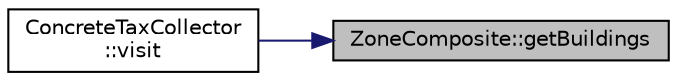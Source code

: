 digraph "ZoneComposite::getBuildings"
{
 // LATEX_PDF_SIZE
  edge [fontname="Helvetica",fontsize="10",labelfontname="Helvetica",labelfontsize="10"];
  node [fontname="Helvetica",fontsize="10",shape=record];
  rankdir="RL";
  Node1 [label="ZoneComposite::getBuildings",height=0.2,width=0.4,color="black", fillcolor="grey75", style="filled", fontcolor="black",tooltip="Retrieves all buildings in the zone."];
  Node1 -> Node2 [dir="back",color="midnightblue",fontsize="10",style="solid",fontname="Helvetica"];
  Node2 [label="ConcreteTaxCollector\l::visit",height=0.2,width=0.4,color="black", fillcolor="white", style="filled",URL="$classConcreteTaxCollector.html#a1781cb789ce841223f98bea3ccf769ac",tooltip="Collects tax from a composite zone."];
}
